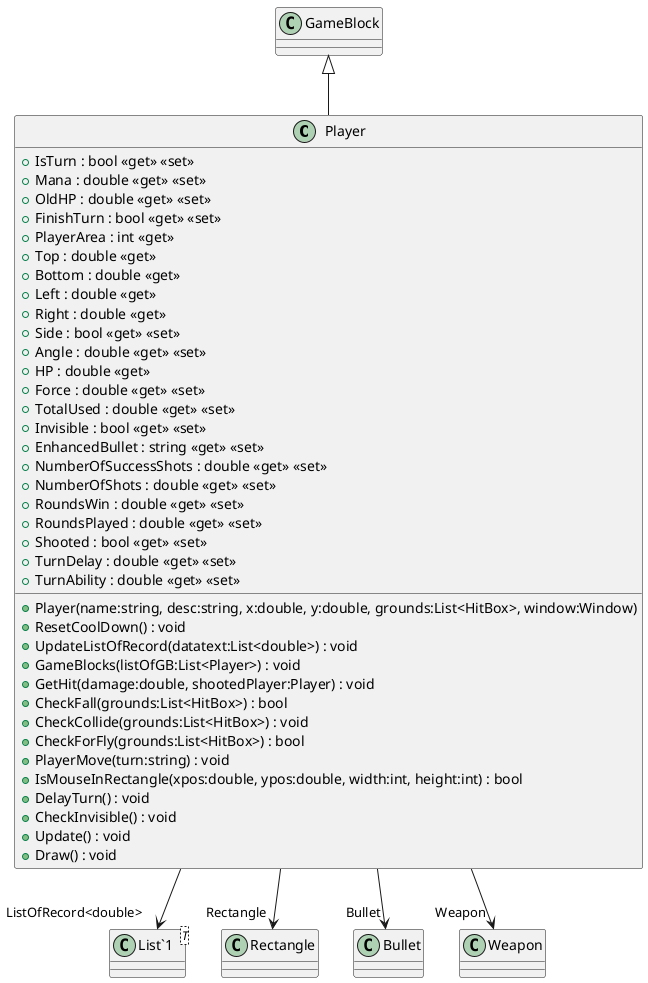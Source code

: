 @startuml
class Player {
    + Player(name:string, desc:string, x:double, y:double, grounds:List<HitBox>, window:Window)
    + IsTurn : bool <<get>> <<set>>
    + Mana : double <<get>> <<set>>
    + OldHP : double <<get>> <<set>>
    + FinishTurn : bool <<get>> <<set>>
    + PlayerArea : int <<get>>
    + ResetCoolDown() : void
    + Top : double <<get>>
    + Bottom : double <<get>>
    + Left : double <<get>>
    + Right : double <<get>>
    + Side : bool <<get>> <<set>>
    + Angle : double <<get>> <<set>>
    + HP : double <<get>>
    + Force : double <<get>> <<set>>
    + TotalUsed : double <<get>> <<set>>
    + Invisible : bool <<get>> <<set>>
    + EnhancedBullet : string <<get>> <<set>>
    + NumberOfSuccessShots : double <<get>> <<set>>
    + NumberOfShots : double <<get>> <<set>>
    + RoundsWin : double <<get>> <<set>>
    + RoundsPlayed : double <<get>> <<set>>
    + UpdateListOfRecord(datatext:List<double>) : void
    + GameBlocks(listOfGB:List<Player>) : void
    + GetHit(damage:double, shootedPlayer:Player) : void
    + CheckFall(grounds:List<HitBox>) : bool
    + CheckCollide(grounds:List<HitBox>) : void
    + CheckForFly(grounds:List<HitBox>) : bool
    + PlayerMove(turn:string) : void
    + Shooted : bool <<get>> <<set>>
    + IsMouseInRectangle(xpos:double, ypos:double, width:int, height:int) : bool
    + DelayTurn() : void
    + TurnDelay : double <<get>> <<set>>
    + TurnAbility : double <<get>> <<set>>
    + CheckInvisible() : void
    + Update() : void
    + Draw() : void
}
class "List`1"<T> {
}
GameBlock <|-- Player
Player --> "Rectangle" Rectangle
Player --> "ListOfRecord<double>" "List`1"
Player --> "Bullet" Bullet
Player --> "Weapon" Weapon
@enduml
